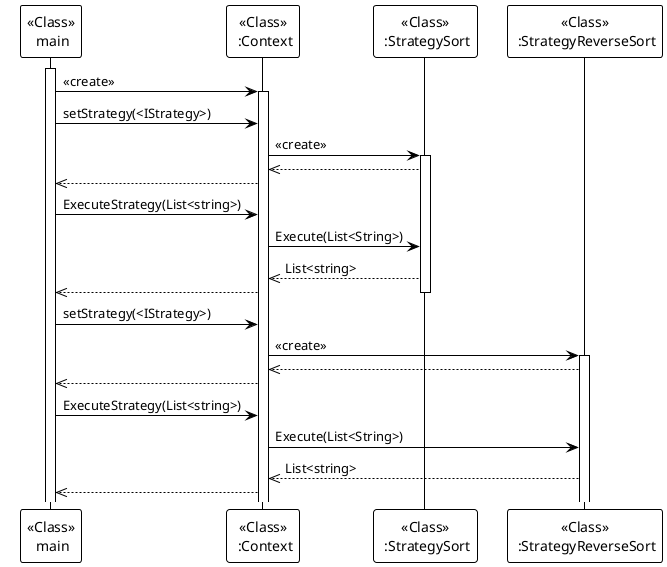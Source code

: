 @startuml
!theme plain

participant "<<Class>>\n main" as m
participant "<<Class>>\n :Context" as c

participant "<<Class>>\n :StrategySort" as ss
participant "<<Class>>\n :StrategyReverseSort" as srs

activate m

m -> c :  <<create>>
activate c
m -> c :  setStrategy(<IStrategy>)
c -> ss :  <<create>>
activate ss
ss -->> c :  
c -->> m : 

m -> c : ExecuteStrategy(List<string>)
c -> ss : Execute(List<String>)
ss -->> c : List<string>
c -->> m :

deactivate ss
m -> c :  setStrategy(<IStrategy>)

c -> srs : <<create>>

activate srs
srs -->> c :  
c -->> m : 

m -> c : ExecuteStrategy(List<string>)
c -> srs : Execute(List<String>)
srs -->> c : List<string>
c -->> m :
@enduml